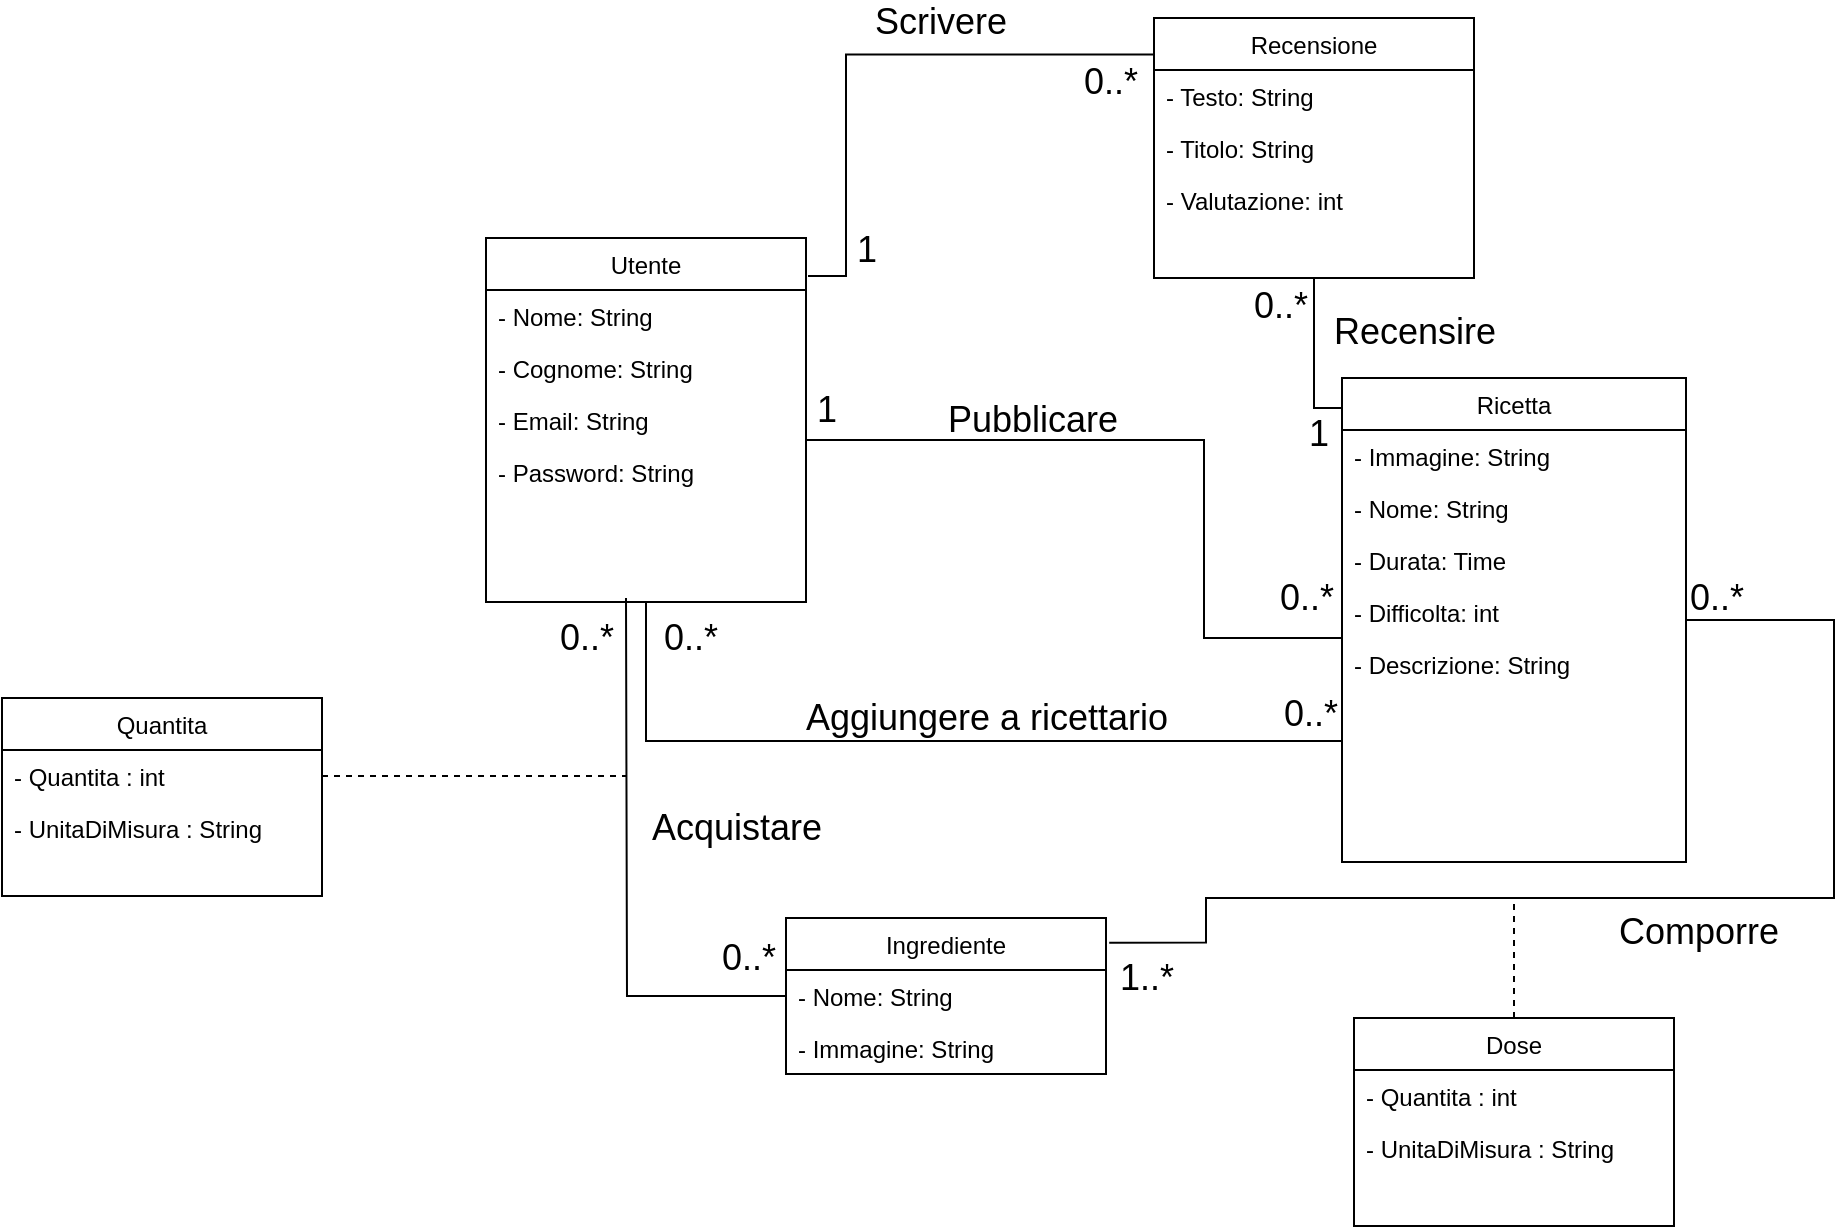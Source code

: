 <mxfile version="13.9.9" type="device"><diagram id="C5RBs43oDa-KdzZeNtuy" name="Page-1"><mxGraphModel dx="2249" dy="1991" grid="0" gridSize="10" guides="1" tooltips="1" connect="1" arrows="1" fold="1" page="1" pageScale="1" pageWidth="827" pageHeight="1169" math="0" shadow="0"><root><mxCell id="WIyWlLk6GJQsqaUBKTNV-0"/><mxCell id="WIyWlLk6GJQsqaUBKTNV-1" parent="WIyWlLk6GJQsqaUBKTNV-0"/><mxCell id="cjNidUvUzmG0ZnCKzewp-34" style="edgeStyle=orthogonalEdgeStyle;rounded=0;orthogonalLoop=1;jettySize=auto;html=1;entryX=0;entryY=0.058;entryDx=0;entryDy=0;entryPerimeter=0;endArrow=none;endFill=0;" parent="WIyWlLk6GJQsqaUBKTNV-1" source="zkfFHV4jXpPFQw0GAbJ--0" target="zkfFHV4jXpPFQw0GAbJ--17" edge="1"><mxGeometry relative="1" as="geometry"><Array as="points"><mxPoint x="93" y="-658"/><mxPoint x="93" y="-559"/><mxPoint x="162" y="-559"/></Array></mxGeometry></mxCell><mxCell id="cjNidUvUzmG0ZnCKzewp-39" value="&lt;font style=&quot;font-size: 18px&quot;&gt;1&lt;/font&gt;" style="edgeLabel;html=1;align=center;verticalAlign=middle;resizable=0;points=[];" parent="cjNidUvUzmG0ZnCKzewp-34" vertex="1" connectable="0"><mxGeometry x="-0.93" y="-2" relative="1" as="geometry"><mxPoint x="-7.67" y="-17" as="offset"/></mxGeometry></mxCell><mxCell id="cjNidUvUzmG0ZnCKzewp-40" value="&lt;font style=&quot;font-size: 18px&quot;&gt;0..*&lt;/font&gt;" style="edgeLabel;html=1;align=center;verticalAlign=middle;resizable=0;points=[];" parent="cjNidUvUzmG0ZnCKzewp-34" vertex="1" connectable="0"><mxGeometry x="0.42" y="-3" relative="1" as="geometry"><mxPoint x="5.67" y="-23" as="offset"/></mxGeometry></mxCell><mxCell id="cjNidUvUzmG0ZnCKzewp-59" style="edgeStyle=orthogonalEdgeStyle;rounded=0;orthogonalLoop=1;jettySize=auto;html=1;entryX=0;entryY=0.75;entryDx=0;entryDy=0;endArrow=none;endFill=0;" parent="WIyWlLk6GJQsqaUBKTNV-1" source="zkfFHV4jXpPFQw0GAbJ--0" target="zkfFHV4jXpPFQw0GAbJ--17" edge="1"><mxGeometry relative="1" as="geometry"><Array as="points"><mxPoint x="-186" y="-508"/></Array></mxGeometry></mxCell><mxCell id="zkfFHV4jXpPFQw0GAbJ--0" value="Utente" style="swimlane;fontStyle=0;align=center;verticalAlign=top;childLayout=stackLayout;horizontal=1;startSize=26;horizontalStack=0;resizeParent=1;resizeLast=0;collapsible=1;marginBottom=0;rounded=0;shadow=0;strokeWidth=1;" parent="WIyWlLk6GJQsqaUBKTNV-1" vertex="1"><mxGeometry x="-266" y="-759" width="160" height="182" as="geometry"><mxRectangle x="230" y="140" width="160" height="26" as="alternateBounds"/></mxGeometry></mxCell><mxCell id="zkfFHV4jXpPFQw0GAbJ--1" value="- Nome: String" style="text;align=left;verticalAlign=top;spacingLeft=4;spacingRight=4;overflow=hidden;rotatable=0;points=[[0,0.5],[1,0.5]];portConstraint=eastwest;" parent="zkfFHV4jXpPFQw0GAbJ--0" vertex="1"><mxGeometry y="26" width="160" height="26" as="geometry"/></mxCell><mxCell id="zkfFHV4jXpPFQw0GAbJ--2" value="- Cognome: String" style="text;align=left;verticalAlign=top;spacingLeft=4;spacingRight=4;overflow=hidden;rotatable=0;points=[[0,0.5],[1,0.5]];portConstraint=eastwest;rounded=0;shadow=0;html=0;" parent="zkfFHV4jXpPFQw0GAbJ--0" vertex="1"><mxGeometry y="52" width="160" height="26" as="geometry"/></mxCell><mxCell id="zkfFHV4jXpPFQw0GAbJ--3" value="- Email: String" style="text;align=left;verticalAlign=top;spacingLeft=4;spacingRight=4;overflow=hidden;rotatable=0;points=[[0,0.5],[1,0.5]];portConstraint=eastwest;rounded=0;shadow=0;html=0;" parent="zkfFHV4jXpPFQw0GAbJ--0" vertex="1"><mxGeometry y="78" width="160" height="26" as="geometry"/></mxCell><mxCell id="cjNidUvUzmG0ZnCKzewp-0" value="- Password: String" style="text;align=left;verticalAlign=top;spacingLeft=4;spacingRight=4;overflow=hidden;rotatable=0;points=[[0,0.5],[1,0.5]];portConstraint=eastwest;rounded=0;shadow=0;html=0;" parent="zkfFHV4jXpPFQw0GAbJ--0" vertex="1"><mxGeometry y="104" width="160" height="26" as="geometry"/></mxCell><mxCell id="cjNidUvUzmG0ZnCKzewp-53" style="edgeStyle=orthogonalEdgeStyle;rounded=0;orthogonalLoop=1;jettySize=auto;html=1;endArrow=none;endFill=0;" parent="WIyWlLk6GJQsqaUBKTNV-1" source="zkfFHV4jXpPFQw0GAbJ--13" edge="1"><mxGeometry relative="1" as="geometry"><mxPoint x="-196" y="-579" as="targetPoint"/></mxGeometry></mxCell><mxCell id="cjNidUvUzmG0ZnCKzewp-54" value="&lt;span style=&quot;font-size: 18px&quot;&gt;0..*&lt;/span&gt;" style="edgeLabel;html=1;align=center;verticalAlign=middle;resizable=0;points=[];" parent="cjNidUvUzmG0ZnCKzewp-53" vertex="1" connectable="0"><mxGeometry x="-0.863" relative="1" as="geometry"><mxPoint y="-19" as="offset"/></mxGeometry></mxCell><mxCell id="cjNidUvUzmG0ZnCKzewp-55" value="&lt;font style=&quot;font-size: 18px&quot;&gt;0..*&lt;/font&gt;" style="edgeLabel;html=1;align=center;verticalAlign=middle;resizable=0;points=[];" parent="cjNidUvUzmG0ZnCKzewp-53" vertex="1" connectable="0"><mxGeometry x="0.876" y="2" relative="1" as="geometry"><mxPoint x="-18" y="2.67" as="offset"/></mxGeometry></mxCell><mxCell id="zkfFHV4jXpPFQw0GAbJ--13" value="Ingrediente" style="swimlane;fontStyle=0;align=center;verticalAlign=top;childLayout=stackLayout;horizontal=1;startSize=26;horizontalStack=0;resizeParent=1;resizeLast=0;collapsible=1;marginBottom=0;rounded=0;shadow=0;strokeWidth=1;" parent="WIyWlLk6GJQsqaUBKTNV-1" vertex="1"><mxGeometry x="-116" y="-419" width="160" height="78" as="geometry"><mxRectangle x="340" y="380" width="170" height="26" as="alternateBounds"/></mxGeometry></mxCell><mxCell id="zkfFHV4jXpPFQw0GAbJ--14" value="- Nome: String&#10;" style="text;align=left;verticalAlign=top;spacingLeft=4;spacingRight=4;overflow=hidden;rotatable=0;points=[[0,0.5],[1,0.5]];portConstraint=eastwest;" parent="zkfFHV4jXpPFQw0GAbJ--13" vertex="1"><mxGeometry y="26" width="160" height="26" as="geometry"/></mxCell><mxCell id="cjNidUvUzmG0ZnCKzewp-18" value="- Immagine: String" style="text;align=left;verticalAlign=top;spacingLeft=4;spacingRight=4;overflow=hidden;rotatable=0;points=[[0,0.5],[1,0.5]];portConstraint=eastwest;" parent="zkfFHV4jXpPFQw0GAbJ--13" vertex="1"><mxGeometry y="52" width="160" height="26" as="geometry"/></mxCell><mxCell id="cjNidUvUzmG0ZnCKzewp-50" style="edgeStyle=orthogonalEdgeStyle;rounded=0;orthogonalLoop=1;jettySize=auto;html=1;entryX=1.01;entryY=0.158;entryDx=0;entryDy=0;entryPerimeter=0;endArrow=none;endFill=0;" parent="WIyWlLk6GJQsqaUBKTNV-1" source="zkfFHV4jXpPFQw0GAbJ--17" target="zkfFHV4jXpPFQw0GAbJ--13" edge="1"><mxGeometry relative="1" as="geometry"><Array as="points"><mxPoint x="408" y="-568"/><mxPoint x="408" y="-429"/><mxPoint x="94" y="-429"/><mxPoint x="94" y="-407"/></Array></mxGeometry></mxCell><mxCell id="zkfFHV4jXpPFQw0GAbJ--17" value="Ricetta" style="swimlane;fontStyle=0;align=center;verticalAlign=top;childLayout=stackLayout;horizontal=1;startSize=26;horizontalStack=0;resizeParent=1;resizeLast=0;collapsible=1;marginBottom=0;rounded=0;shadow=0;strokeWidth=1;" parent="WIyWlLk6GJQsqaUBKTNV-1" vertex="1"><mxGeometry x="162" y="-689" width="172" height="242" as="geometry"><mxRectangle x="550" y="140" width="160" height="26" as="alternateBounds"/></mxGeometry></mxCell><mxCell id="zkfFHV4jXpPFQw0GAbJ--18" value="- Immagine: String" style="text;align=left;verticalAlign=top;spacingLeft=4;spacingRight=4;overflow=hidden;rotatable=0;points=[[0,0.5],[1,0.5]];portConstraint=eastwest;" parent="zkfFHV4jXpPFQw0GAbJ--17" vertex="1"><mxGeometry y="26" width="172" height="26" as="geometry"/></mxCell><mxCell id="zkfFHV4jXpPFQw0GAbJ--19" value="- Nome: String" style="text;align=left;verticalAlign=top;spacingLeft=4;spacingRight=4;overflow=hidden;rotatable=0;points=[[0,0.5],[1,0.5]];portConstraint=eastwest;rounded=0;shadow=0;html=0;" parent="zkfFHV4jXpPFQw0GAbJ--17" vertex="1"><mxGeometry y="52" width="172" height="26" as="geometry"/></mxCell><mxCell id="zkfFHV4jXpPFQw0GAbJ--21" value="- Durata: Time" style="text;align=left;verticalAlign=top;spacingLeft=4;spacingRight=4;overflow=hidden;rotatable=0;points=[[0,0.5],[1,0.5]];portConstraint=eastwest;rounded=0;shadow=0;html=0;" parent="zkfFHV4jXpPFQw0GAbJ--17" vertex="1"><mxGeometry y="78" width="172" height="26" as="geometry"/></mxCell><mxCell id="zkfFHV4jXpPFQw0GAbJ--24" value="- Difficolta: int" style="text;align=left;verticalAlign=top;spacingLeft=4;spacingRight=4;overflow=hidden;rotatable=0;points=[[0,0.5],[1,0.5]];portConstraint=eastwest;" parent="zkfFHV4jXpPFQw0GAbJ--17" vertex="1"><mxGeometry y="104" width="172" height="26" as="geometry"/></mxCell><mxCell id="cjNidUvUzmG0ZnCKzewp-49" value="- Descrizione: String" style="text;align=left;verticalAlign=top;spacingLeft=4;spacingRight=4;overflow=hidden;rotatable=0;points=[[0,0.5],[1,0.5]];portConstraint=eastwest;" parent="zkfFHV4jXpPFQw0GAbJ--17" vertex="1"><mxGeometry y="130" width="172" height="26" as="geometry"/></mxCell><mxCell id="cjNidUvUzmG0ZnCKzewp-52" style="edgeStyle=orthogonalEdgeStyle;rounded=0;orthogonalLoop=1;jettySize=auto;html=1;endArrow=none;endFill=0;dashed=1;" parent="WIyWlLk6GJQsqaUBKTNV-1" source="cjNidUvUzmG0ZnCKzewp-12" edge="1"><mxGeometry relative="1" as="geometry"><mxPoint x="248" y="-429" as="targetPoint"/><Array as="points"><mxPoint x="248" y="-429"/></Array></mxGeometry></mxCell><mxCell id="cjNidUvUzmG0ZnCKzewp-12" value="Dose" style="swimlane;fontStyle=0;align=center;verticalAlign=top;childLayout=stackLayout;horizontal=1;startSize=26;horizontalStack=0;resizeParent=1;resizeLast=0;collapsible=1;marginBottom=0;rounded=0;shadow=0;strokeWidth=1;" parent="WIyWlLk6GJQsqaUBKTNV-1" vertex="1"><mxGeometry x="168" y="-369" width="160" height="104" as="geometry"><mxRectangle x="340" y="380" width="170" height="26" as="alternateBounds"/></mxGeometry></mxCell><mxCell id="cjNidUvUzmG0ZnCKzewp-13" value="- Quantita : int&#10;" style="text;align=left;verticalAlign=top;spacingLeft=4;spacingRight=4;overflow=hidden;rotatable=0;points=[[0,0.5],[1,0.5]];portConstraint=eastwest;" parent="cjNidUvUzmG0ZnCKzewp-12" vertex="1"><mxGeometry y="26" width="160" height="26" as="geometry"/></mxCell><mxCell id="7DxcYb-5bQd6JdWIptHa-0" value="- UnitaDiMisura : String&#10;" style="text;align=left;verticalAlign=top;spacingLeft=4;spacingRight=4;overflow=hidden;rotatable=0;points=[[0,0.5],[1,0.5]];portConstraint=eastwest;" vertex="1" parent="cjNidUvUzmG0ZnCKzewp-12"><mxGeometry y="52" width="160" height="26" as="geometry"/></mxCell><mxCell id="cjNidUvUzmG0ZnCKzewp-32" style="edgeStyle=orthogonalEdgeStyle;rounded=0;orthogonalLoop=1;jettySize=auto;html=1;endArrow=none;endFill=0;exitX=0.004;exitY=0.14;exitDx=0;exitDy=0;exitPerimeter=0;" parent="WIyWlLk6GJQsqaUBKTNV-1" source="cjNidUvUzmG0ZnCKzewp-19" edge="1"><mxGeometry relative="1" as="geometry"><mxPoint x="-105" y="-740" as="targetPoint"/><Array as="points"><mxPoint x="-86" y="-851"/><mxPoint x="-86" y="-740"/></Array></mxGeometry></mxCell><mxCell id="cjNidUvUzmG0ZnCKzewp-37" value="&lt;font style=&quot;font-size: 18px&quot;&gt;1&lt;/font&gt;" style="edgeLabel;html=1;align=center;verticalAlign=middle;resizable=0;points=[];" parent="cjNidUvUzmG0ZnCKzewp-32" vertex="1" connectable="0"><mxGeometry x="0.583" y="-1" relative="1" as="geometry"><mxPoint x="11" y="27.47" as="offset"/></mxGeometry></mxCell><mxCell id="cjNidUvUzmG0ZnCKzewp-33" style="edgeStyle=orthogonalEdgeStyle;rounded=0;orthogonalLoop=1;jettySize=auto;html=1;entryX=0;entryY=0.062;entryDx=0;entryDy=0;entryPerimeter=0;endArrow=none;endFill=0;" parent="WIyWlLk6GJQsqaUBKTNV-1" source="cjNidUvUzmG0ZnCKzewp-19" target="zkfFHV4jXpPFQw0GAbJ--17" edge="1"><mxGeometry relative="1" as="geometry"><Array as="points"><mxPoint x="148" y="-674"/></Array></mxGeometry></mxCell><mxCell id="cjNidUvUzmG0ZnCKzewp-38" value="&lt;font style=&quot;font-size: 18px&quot;&gt;0..*&lt;/font&gt;" style="edgeLabel;html=1;align=center;verticalAlign=middle;resizable=0;points=[];" parent="cjNidUvUzmG0ZnCKzewp-33" vertex="1" connectable="0"><mxGeometry x="-0.646" y="-2" relative="1" as="geometry"><mxPoint x="-15" as="offset"/></mxGeometry></mxCell><mxCell id="cjNidUvUzmG0ZnCKzewp-41" value="&lt;font style=&quot;font-size: 18px&quot;&gt;1&lt;/font&gt;" style="edgeLabel;html=1;align=center;verticalAlign=middle;resizable=0;points=[];" parent="cjNidUvUzmG0ZnCKzewp-33" vertex="1" connectable="0"><mxGeometry x="0.19" y="1" relative="1" as="geometry"><mxPoint x="1" y="31" as="offset"/></mxGeometry></mxCell><mxCell id="cjNidUvUzmG0ZnCKzewp-19" value="Recensione" style="swimlane;fontStyle=0;align=center;verticalAlign=top;childLayout=stackLayout;horizontal=1;startSize=26;horizontalStack=0;resizeParent=1;resizeLast=0;collapsible=1;marginBottom=0;rounded=0;shadow=0;strokeWidth=1;" parent="WIyWlLk6GJQsqaUBKTNV-1" vertex="1"><mxGeometry x="68" y="-869" width="160" height="130" as="geometry"><mxRectangle x="130" y="380" width="160" height="26" as="alternateBounds"/></mxGeometry></mxCell><mxCell id="cjNidUvUzmG0ZnCKzewp-21" value="- Testo: String" style="text;align=left;verticalAlign=top;spacingLeft=4;spacingRight=4;overflow=hidden;rotatable=0;points=[[0,0.5],[1,0.5]];portConstraint=eastwest;" parent="cjNidUvUzmG0ZnCKzewp-19" vertex="1"><mxGeometry y="26" width="160" height="26" as="geometry"/></mxCell><mxCell id="cjNidUvUzmG0ZnCKzewp-22" value="- Titolo: String" style="text;align=left;verticalAlign=top;spacingLeft=4;spacingRight=4;overflow=hidden;rotatable=0;points=[[0,0.5],[1,0.5]];portConstraint=eastwest;" parent="cjNidUvUzmG0ZnCKzewp-19" vertex="1"><mxGeometry y="52" width="160" height="26" as="geometry"/></mxCell><mxCell id="cjNidUvUzmG0ZnCKzewp-23" value="- Valutazione: int" style="text;align=left;verticalAlign=top;spacingLeft=4;spacingRight=4;overflow=hidden;rotatable=0;points=[[0,0.5],[1,0.5]];portConstraint=eastwest;" parent="cjNidUvUzmG0ZnCKzewp-19" vertex="1"><mxGeometry y="78" width="160" height="26" as="geometry"/></mxCell><mxCell id="cjNidUvUzmG0ZnCKzewp-35" value="&lt;font style=&quot;font-size: 18px&quot;&gt;0..*&lt;/font&gt;" style="text;html=1;align=center;verticalAlign=middle;resizable=0;points=[];autosize=1;" parent="WIyWlLk6GJQsqaUBKTNV-1" vertex="1"><mxGeometry x="26" y="-847" width="40" height="20" as="geometry"/></mxCell><mxCell id="cjNidUvUzmG0ZnCKzewp-46" value="&lt;font style=&quot;font-size: 18px&quot;&gt;0..*&lt;/font&gt;" style="text;html=1;align=center;verticalAlign=middle;resizable=0;points=[];autosize=1;" parent="WIyWlLk6GJQsqaUBKTNV-1" vertex="1"><mxGeometry x="329" y="-589" width="40" height="20" as="geometry"/></mxCell><mxCell id="cjNidUvUzmG0ZnCKzewp-51" value="&lt;font style=&quot;font-size: 18px&quot;&gt;1..*&lt;/font&gt;" style="text;html=1;align=center;verticalAlign=middle;resizable=0;points=[];autosize=1;" parent="WIyWlLk6GJQsqaUBKTNV-1" vertex="1"><mxGeometry x="44" y="-399" width="40" height="20" as="geometry"/></mxCell><mxCell id="cjNidUvUzmG0ZnCKzewp-56" value="Quantita" style="swimlane;fontStyle=0;align=center;verticalAlign=top;childLayout=stackLayout;horizontal=1;startSize=26;horizontalStack=0;resizeParent=1;resizeLast=0;collapsible=1;marginBottom=0;rounded=0;shadow=0;strokeWidth=1;" parent="WIyWlLk6GJQsqaUBKTNV-1" vertex="1"><mxGeometry x="-508" y="-529" width="160" height="99" as="geometry"><mxRectangle x="340" y="380" width="170" height="26" as="alternateBounds"/></mxGeometry></mxCell><mxCell id="cjNidUvUzmG0ZnCKzewp-57" value="- Quantita : int&#10;" style="text;align=left;verticalAlign=top;spacingLeft=4;spacingRight=4;overflow=hidden;rotatable=0;points=[[0,0.5],[1,0.5]];portConstraint=eastwest;" parent="cjNidUvUzmG0ZnCKzewp-56" vertex="1"><mxGeometry y="26" width="160" height="26" as="geometry"/></mxCell><mxCell id="7DxcYb-5bQd6JdWIptHa-1" value="- UnitaDiMisura : String&#10;" style="text;align=left;verticalAlign=top;spacingLeft=4;spacingRight=4;overflow=hidden;rotatable=0;points=[[0,0.5],[1,0.5]];portConstraint=eastwest;" vertex="1" parent="cjNidUvUzmG0ZnCKzewp-56"><mxGeometry y="52" width="160" height="26" as="geometry"/></mxCell><mxCell id="cjNidUvUzmG0ZnCKzewp-58" style="edgeStyle=orthogonalEdgeStyle;rounded=0;orthogonalLoop=1;jettySize=auto;html=1;endArrow=none;endFill=0;dashed=1;" parent="WIyWlLk6GJQsqaUBKTNV-1" source="cjNidUvUzmG0ZnCKzewp-57" edge="1"><mxGeometry relative="1" as="geometry"><mxPoint x="-196.0" y="-490" as="targetPoint"/></mxGeometry></mxCell><mxCell id="cjNidUvUzmG0ZnCKzewp-60" value="&lt;font style=&quot;font-size: 18px&quot;&gt;0..*&lt;/font&gt;" style="text;html=1;align=center;verticalAlign=middle;resizable=0;points=[];autosize=1;" parent="WIyWlLk6GJQsqaUBKTNV-1" vertex="1"><mxGeometry x="-183" y="-569" width="37" height="20" as="geometry"/></mxCell><mxCell id="cjNidUvUzmG0ZnCKzewp-61" value="&lt;font style=&quot;font-size: 18px&quot;&gt;0..*&lt;/font&gt;" style="text;html=1;align=center;verticalAlign=middle;resizable=0;points=[];autosize=1;" parent="WIyWlLk6GJQsqaUBKTNV-1" vertex="1"><mxGeometry x="127" y="-531" width="37" height="20" as="geometry"/></mxCell><mxCell id="cjNidUvUzmG0ZnCKzewp-62" value="&lt;font style=&quot;font-size: 18px&quot;&gt;Scrivere&lt;/font&gt;" style="text;html=1;align=center;verticalAlign=middle;resizable=0;points=[];autosize=1;" parent="WIyWlLk6GJQsqaUBKTNV-1" vertex="1"><mxGeometry x="-77" y="-877" width="76" height="20" as="geometry"/></mxCell><mxCell id="cjNidUvUzmG0ZnCKzewp-64" value="&lt;font style=&quot;font-size: 18px&quot;&gt;Pubblicare&lt;/font&gt;" style="text;html=1;align=center;verticalAlign=middle;resizable=0;points=[];autosize=1;" parent="WIyWlLk6GJQsqaUBKTNV-1" vertex="1"><mxGeometry x="-41" y="-678" width="95" height="20" as="geometry"/></mxCell><mxCell id="cjNidUvUzmG0ZnCKzewp-66" value="&lt;font style=&quot;font-size: 18px&quot;&gt;Aggiungere a ricettario&lt;/font&gt;" style="text;html=1;align=center;verticalAlign=middle;resizable=0;points=[];autosize=1;" parent="WIyWlLk6GJQsqaUBKTNV-1" vertex="1"><mxGeometry x="-112" y="-529" width="191" height="20" as="geometry"/></mxCell><mxCell id="cjNidUvUzmG0ZnCKzewp-68" value="&lt;font style=&quot;font-size: 18px&quot;&gt;Recensire&lt;/font&gt;" style="text;html=1;align=center;verticalAlign=middle;resizable=0;points=[];autosize=1;" parent="WIyWlLk6GJQsqaUBKTNV-1" vertex="1"><mxGeometry x="152" y="-722" width="91" height="20" as="geometry"/></mxCell><mxCell id="cjNidUvUzmG0ZnCKzewp-69" value="&lt;font style=&quot;font-size: 18px&quot;&gt;Comporre&lt;/font&gt;" style="text;html=1;align=center;verticalAlign=middle;resizable=0;points=[];autosize=1;" parent="WIyWlLk6GJQsqaUBKTNV-1" vertex="1"><mxGeometry x="295" y="-422" width="90" height="20" as="geometry"/></mxCell><mxCell id="cjNidUvUzmG0ZnCKzewp-70" value="&lt;span style=&quot;color: rgba(0 , 0 , 0 , 0) ; font-family: monospace ; font-size: 0px&quot;&gt;%3CmxGraphModel%3E%3Croot%3E%3CmxCell%20id%3D%220%22%2F%3E%3CmxCell%20id%3D%221%22%20parent%3D%220%22%2F%3E%3CmxCell%20id%3D%222%22%20value%3D%22%26lt%3Bfont%20style%3D%26quot%3Bfont-size%3A%2018px%26quot%3B%26gt%3BScrivere%26lt%3B%2Ffont%26gt%3B%22%20style%3D%22text%3Bhtml%3D1%3Balign%3Dcenter%3BverticalAlign%3Dmiddle%3Bresizable%3D0%3Bpoints%3D%5B%5D%3Bautosize%3D1%3B%22%20vertex%3D%221%22%20parent%3D%221%22%3E%3CmxGeometry%20x%3D%22269%22%20y%3D%22-68%22%20width%3D%2276%22%20height%3D%2220%22%20as%3D%22geometry%22%2F%3E%3C%2FmxCell%3E%3C%2Froot%3E%3C%2FmxGraphModel%3E&lt;/span&gt;" style="text;html=1;align=center;verticalAlign=middle;resizable=0;points=[];autosize=1;" parent="WIyWlLk6GJQsqaUBKTNV-1" vertex="1"><mxGeometry x="-181" y="-470" width="10" height="22" as="geometry"/></mxCell><mxCell id="cjNidUvUzmG0ZnCKzewp-71" value="&lt;font style=&quot;font-size: 18px&quot;&gt;Acquistare&lt;/font&gt;" style="text;html=1;align=center;verticalAlign=middle;resizable=0;points=[];autosize=1;" parent="WIyWlLk6GJQsqaUBKTNV-1" vertex="1"><mxGeometry x="-189" y="-474" width="95" height="20" as="geometry"/></mxCell></root></mxGraphModel></diagram></mxfile>